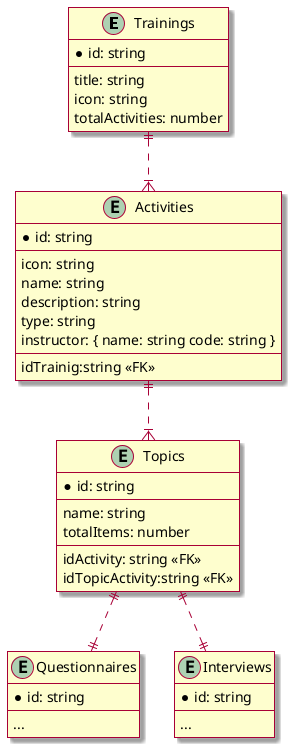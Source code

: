 @startuml Trainmind Relationship

skin rose


entity "Trainings" as e01 {
  *id: string
  --
  title: string
  icon: string
  totalActivities: number
}

entity "Activities" as e02 {
  *id: string
  --
  icon: string
  name: string
  description: string
  type: string
  instructor: { name: string code: string }
  --
  idTrainig:string <<FK>>
}

entity "Topics" as e03 {
  *id: string
  --
  name: string
  totalItems: number
  --
  idActivity: string <<FK>>
  idTopicActivity:string <<FK>>
}

entity "Questionnaires" as e04 {
  *id: string
  --
  ...
}

entity "Interviews" as e05 {
  *id: string
  --
  ...
}

e01 ||..|{ e02
e02 ||..|{ e03
e03 ||..|| e04
e03 ||..|| e05

@enduml